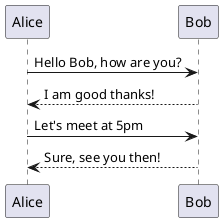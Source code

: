 @startuml Sequence
Alice -> Bob: Hello Bob, how are you?
Bob --> Alice: I am good thanks!
Alice -> Bob: Let's meet at 5pm
Bob --> Alice: Sure, see you then!
@enduml